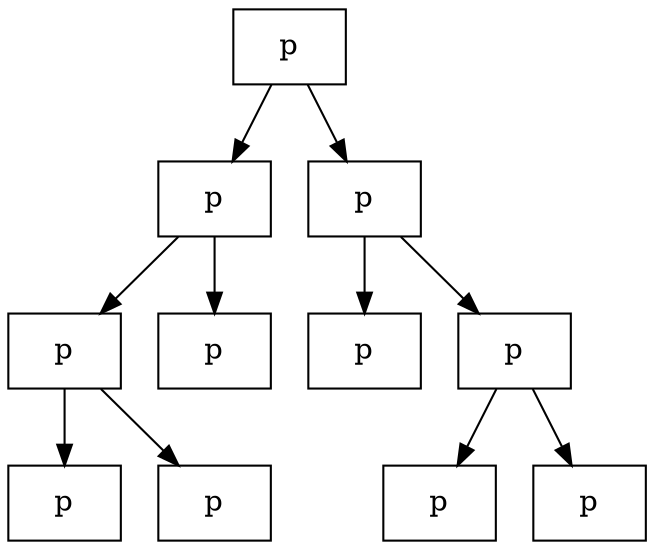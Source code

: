digraph G
{
        node [shape = record];

        node0 [ label ="p"];
        node1 [ label ="p"];
        node4 [ label ="p"];
        node6 [ label ="p"];
        node2 [ label ="p"];
        node5 [ label ="p"];
        node9 [ label ="p"];
        node8 [ label ="p"];
        node10 [ label ="p"];
        node7 [ label ="p"];
        node3 [ label ="p"];


        "node0"-> "node1";
        "node0"-> "node2";

        "node1"-> "node4";
        "node1"-> "node6";
        "node4"-> "node7";
        "node4"-> "node3";

        "node2"-> "node5";
        "node2"-> "node9";

        "node9"-> "node8";
        "node9"-> "node10";
}
